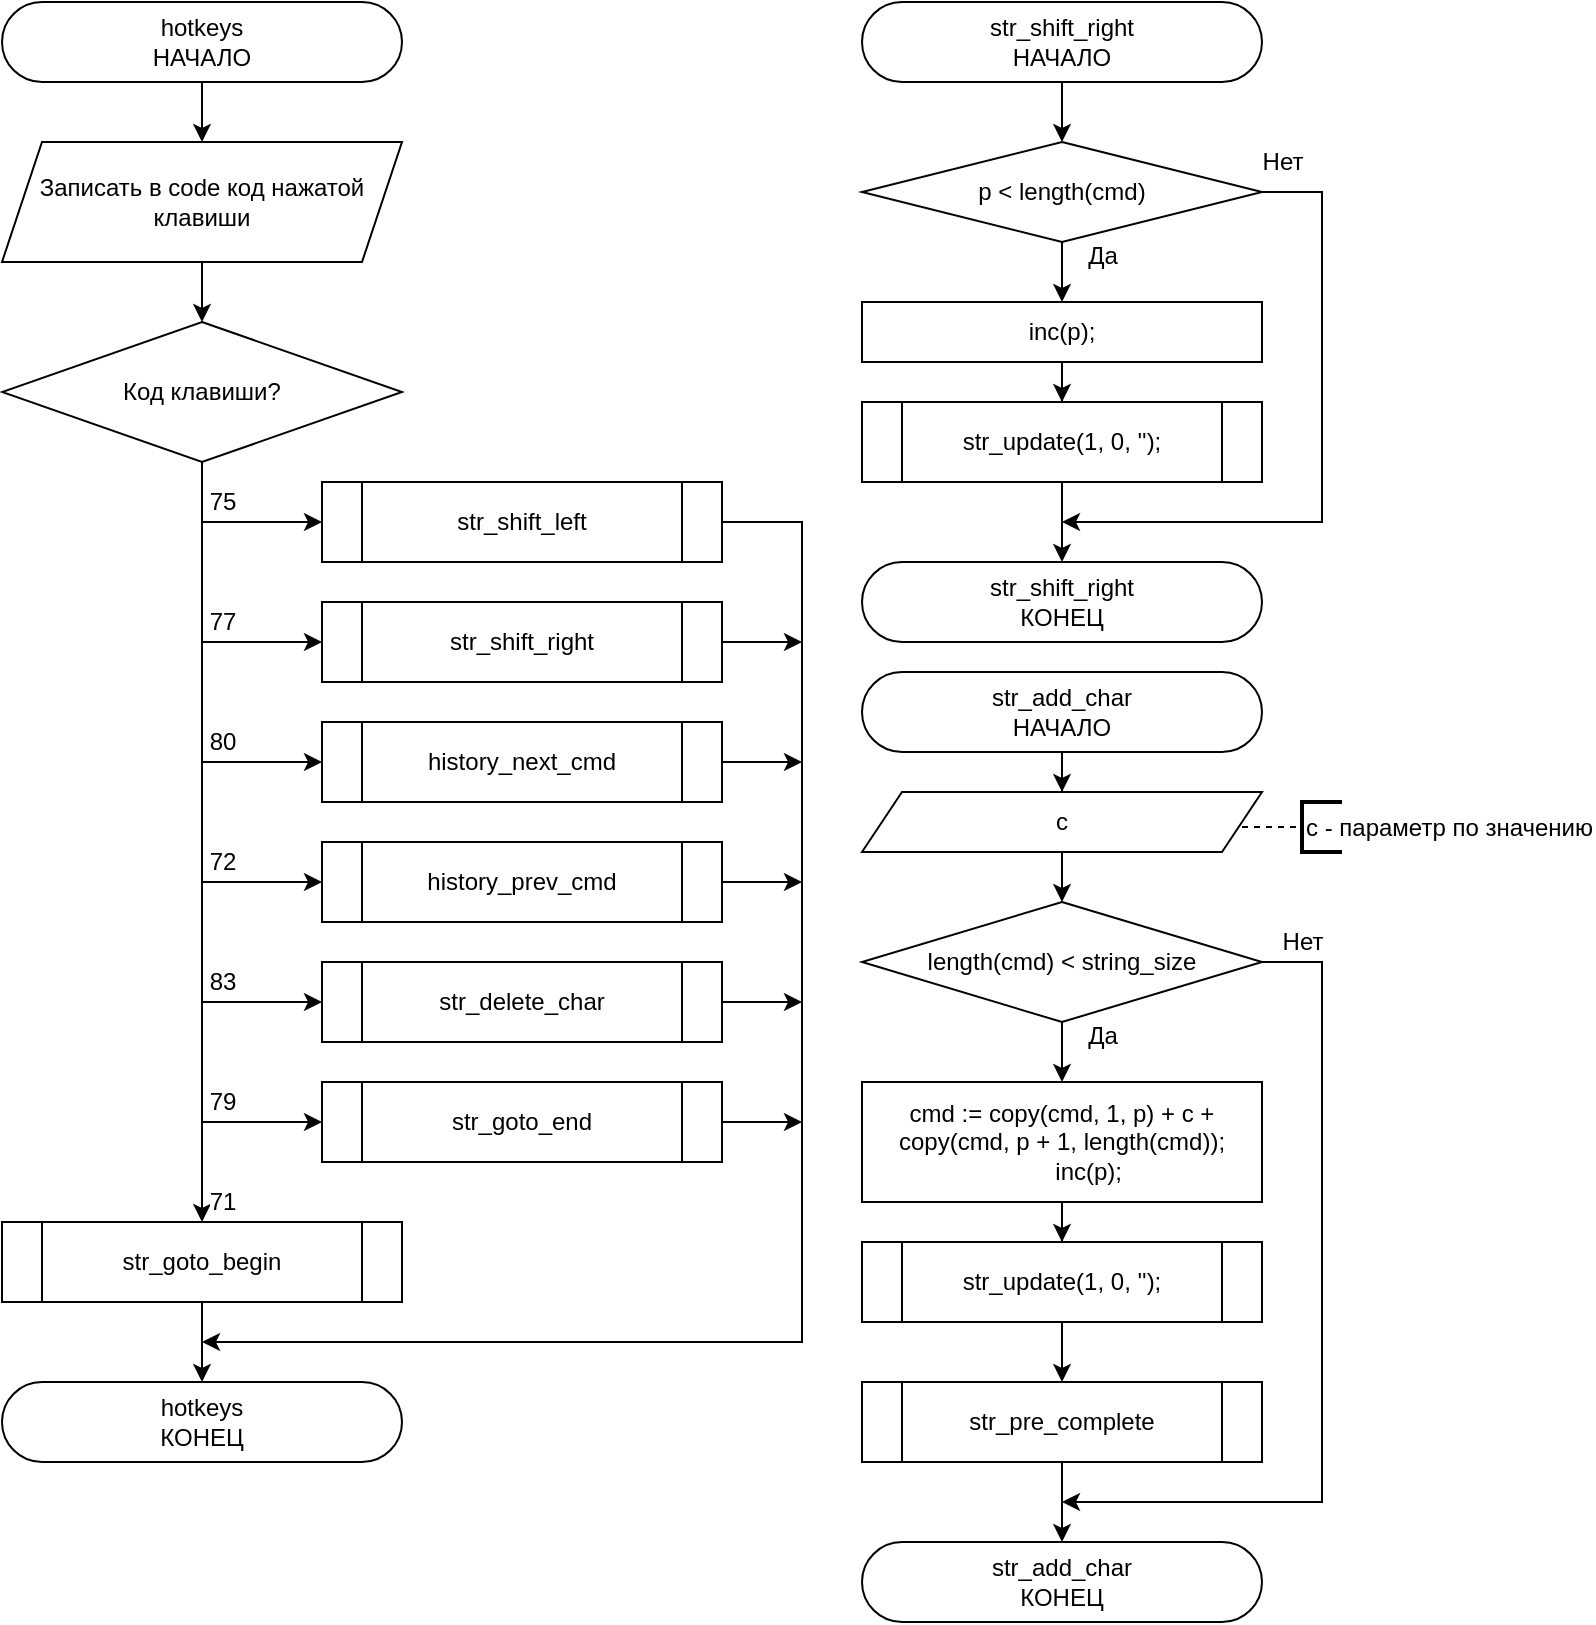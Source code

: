 <mxfile version="14.5.3" type="device"><diagram id="C5RBs43oDa-KdzZeNtuy" name="Page-1"><mxGraphModel dx="1102" dy="614" grid="1" gridSize="10" guides="1" tooltips="1" connect="1" arrows="1" fold="1" page="1" pageScale="1" pageWidth="827" pageHeight="1169" math="0" shadow="0"><root><mxCell id="WIyWlLk6GJQsqaUBKTNV-0"/><mxCell id="WIyWlLk6GJQsqaUBKTNV-1" parent="WIyWlLk6GJQsqaUBKTNV-0"/><mxCell id="KzKwYPVWLg2GgnaKYGOy-2" value="" style="edgeStyle=orthogonalEdgeStyle;rounded=0;orthogonalLoop=1;jettySize=auto;html=1;fontSize=12;" edge="1" parent="WIyWlLk6GJQsqaUBKTNV-1" source="KzKwYPVWLg2GgnaKYGOy-0" target="KzKwYPVWLg2GgnaKYGOy-1"><mxGeometry relative="1" as="geometry"/></mxCell><mxCell id="KzKwYPVWLg2GgnaKYGOy-0" value="hotkeys&lt;br style=&quot;font-size: 12px;&quot;&gt;НАЧАЛО" style="rounded=1;whiteSpace=wrap;html=1;arcSize=50;strokeWidth=1;fontSize=12;" vertex="1" parent="WIyWlLk6GJQsqaUBKTNV-1"><mxGeometry x="20" y="40" width="200" height="40" as="geometry"/></mxCell><mxCell id="KzKwYPVWLg2GgnaKYGOy-4" value="" style="edgeStyle=orthogonalEdgeStyle;rounded=0;orthogonalLoop=1;jettySize=auto;html=1;fontSize=12;" edge="1" parent="WIyWlLk6GJQsqaUBKTNV-1" source="KzKwYPVWLg2GgnaKYGOy-1" target="KzKwYPVWLg2GgnaKYGOy-3"><mxGeometry relative="1" as="geometry"/></mxCell><mxCell id="KzKwYPVWLg2GgnaKYGOy-1" value="Записать в&amp;nbsp;code код нажатой клавиши" style="shape=parallelogram;perimeter=parallelogramPerimeter;whiteSpace=wrap;html=1;fixedSize=1;strokeWidth=1;fontSize=12;" vertex="1" parent="WIyWlLk6GJQsqaUBKTNV-1"><mxGeometry x="20" y="110" width="200" height="60" as="geometry"/></mxCell><mxCell id="KzKwYPVWLg2GgnaKYGOy-6" value="71" style="edgeStyle=orthogonalEdgeStyle;rounded=0;orthogonalLoop=1;jettySize=auto;html=1;fontSize=12;" edge="1" parent="WIyWlLk6GJQsqaUBKTNV-1" source="KzKwYPVWLg2GgnaKYGOy-3" target="KzKwYPVWLg2GgnaKYGOy-5"><mxGeometry x="0.947" y="10" relative="1" as="geometry"><mxPoint as="offset"/></mxGeometry></mxCell><mxCell id="KzKwYPVWLg2GgnaKYGOy-3" value="Код клавиши?" style="rhombus;whiteSpace=wrap;html=1;strokeWidth=1;fontSize=12;" vertex="1" parent="WIyWlLk6GJQsqaUBKTNV-1"><mxGeometry x="20" y="200" width="200" height="70" as="geometry"/></mxCell><mxCell id="KzKwYPVWLg2GgnaKYGOy-20" value="" style="edgeStyle=orthogonalEdgeStyle;rounded=0;orthogonalLoop=1;jettySize=auto;html=1;fontSize=12;" edge="1" parent="WIyWlLk6GJQsqaUBKTNV-1" source="KzKwYPVWLg2GgnaKYGOy-5" target="KzKwYPVWLg2GgnaKYGOy-19"><mxGeometry relative="1" as="geometry"/></mxCell><mxCell id="KzKwYPVWLg2GgnaKYGOy-5" value="str_goto_begin" style="shape=process;whiteSpace=wrap;html=1;backgroundOutline=1;strokeWidth=1;fontSize=12;" vertex="1" parent="WIyWlLk6GJQsqaUBKTNV-1"><mxGeometry x="20" y="650" width="200" height="40" as="geometry"/></mxCell><mxCell id="KzKwYPVWLg2GgnaKYGOy-22" value="" style="edgeStyle=orthogonalEdgeStyle;rounded=0;orthogonalLoop=1;jettySize=auto;html=1;exitX=1;exitY=0.5;exitDx=0;exitDy=0;fontSize=12;" edge="1" parent="WIyWlLk6GJQsqaUBKTNV-1" source="KzKwYPVWLg2GgnaKYGOy-7"><mxGeometry relative="1" as="geometry"><mxPoint x="120" y="710" as="targetPoint"/><Array as="points"><mxPoint x="420" y="300"/><mxPoint x="420" y="710"/></Array></mxGeometry></mxCell><mxCell id="KzKwYPVWLg2GgnaKYGOy-7" value="str_shift_left" style="shape=process;whiteSpace=wrap;html=1;backgroundOutline=1;fontSize=12;" vertex="1" parent="WIyWlLk6GJQsqaUBKTNV-1"><mxGeometry x="180" y="280" width="200" height="40" as="geometry"/></mxCell><mxCell id="KzKwYPVWLg2GgnaKYGOy-8" value="75" style="endArrow=classic;html=1;entryX=0;entryY=0.5;entryDx=0;entryDy=0;fontSize=12;" edge="1" parent="WIyWlLk6GJQsqaUBKTNV-1" target="KzKwYPVWLg2GgnaKYGOy-7"><mxGeometry x="-0.667" y="10" width="50" height="50" relative="1" as="geometry"><mxPoint x="120" y="300" as="sourcePoint"/><mxPoint x="420" y="290" as="targetPoint"/><mxPoint as="offset"/></mxGeometry></mxCell><mxCell id="KzKwYPVWLg2GgnaKYGOy-24" value="" style="edgeStyle=orthogonalEdgeStyle;rounded=0;orthogonalLoop=1;jettySize=auto;html=1;fontSize=12;" edge="1" parent="WIyWlLk6GJQsqaUBKTNV-1" source="KzKwYPVWLg2GgnaKYGOy-9"><mxGeometry relative="1" as="geometry"><mxPoint x="420" y="360" as="targetPoint"/></mxGeometry></mxCell><mxCell id="KzKwYPVWLg2GgnaKYGOy-9" value="str_shift_right" style="shape=process;whiteSpace=wrap;html=1;backgroundOutline=1;fontSize=12;" vertex="1" parent="WIyWlLk6GJQsqaUBKTNV-1"><mxGeometry x="180" y="340" width="200" height="40" as="geometry"/></mxCell><mxCell id="KzKwYPVWLg2GgnaKYGOy-10" value="77" style="endArrow=classic;html=1;entryX=0;entryY=0.5;entryDx=0;entryDy=0;fontSize=12;" edge="1" parent="WIyWlLk6GJQsqaUBKTNV-1" target="KzKwYPVWLg2GgnaKYGOy-9"><mxGeometry x="-0.667" y="10" width="50" height="50" relative="1" as="geometry"><mxPoint x="120" y="360" as="sourcePoint"/><mxPoint x="420" y="350" as="targetPoint"/><mxPoint as="offset"/></mxGeometry></mxCell><mxCell id="KzKwYPVWLg2GgnaKYGOy-26" value="" style="edgeStyle=orthogonalEdgeStyle;rounded=0;orthogonalLoop=1;jettySize=auto;html=1;fontSize=12;" edge="1" parent="WIyWlLk6GJQsqaUBKTNV-1" source="KzKwYPVWLg2GgnaKYGOy-11"><mxGeometry relative="1" as="geometry"><mxPoint x="420" y="420" as="targetPoint"/></mxGeometry></mxCell><mxCell id="KzKwYPVWLg2GgnaKYGOy-11" value="history_next_cmd" style="shape=process;whiteSpace=wrap;html=1;backgroundOutline=1;fontSize=12;" vertex="1" parent="WIyWlLk6GJQsqaUBKTNV-1"><mxGeometry x="180" y="400" width="200" height="40" as="geometry"/></mxCell><mxCell id="KzKwYPVWLg2GgnaKYGOy-12" value="80" style="endArrow=classic;html=1;entryX=0;entryY=0.5;entryDx=0;entryDy=0;fontSize=12;" edge="1" parent="WIyWlLk6GJQsqaUBKTNV-1" target="KzKwYPVWLg2GgnaKYGOy-11"><mxGeometry x="-0.667" y="10" width="50" height="50" relative="1" as="geometry"><mxPoint x="120" y="420" as="sourcePoint"/><mxPoint x="420" y="410" as="targetPoint"/><mxPoint as="offset"/></mxGeometry></mxCell><mxCell id="KzKwYPVWLg2GgnaKYGOy-28" value="" style="edgeStyle=orthogonalEdgeStyle;rounded=0;orthogonalLoop=1;jettySize=auto;html=1;fontSize=12;" edge="1" parent="WIyWlLk6GJQsqaUBKTNV-1" source="KzKwYPVWLg2GgnaKYGOy-13"><mxGeometry relative="1" as="geometry"><mxPoint x="420" y="480" as="targetPoint"/></mxGeometry></mxCell><mxCell id="KzKwYPVWLg2GgnaKYGOy-13" value="history_prev_cmd" style="shape=process;whiteSpace=wrap;html=1;backgroundOutline=1;fontSize=12;" vertex="1" parent="WIyWlLk6GJQsqaUBKTNV-1"><mxGeometry x="180" y="460" width="200" height="40" as="geometry"/></mxCell><mxCell id="KzKwYPVWLg2GgnaKYGOy-14" value="72" style="endArrow=classic;html=1;entryX=0;entryY=0.5;entryDx=0;entryDy=0;fontSize=12;" edge="1" parent="WIyWlLk6GJQsqaUBKTNV-1" target="KzKwYPVWLg2GgnaKYGOy-13"><mxGeometry x="-0.667" y="10" width="50" height="50" relative="1" as="geometry"><mxPoint x="120" y="480" as="sourcePoint"/><mxPoint x="420" y="470" as="targetPoint"/><mxPoint as="offset"/></mxGeometry></mxCell><mxCell id="KzKwYPVWLg2GgnaKYGOy-30" value="" style="edgeStyle=orthogonalEdgeStyle;rounded=0;orthogonalLoop=1;jettySize=auto;html=1;fontSize=12;" edge="1" parent="WIyWlLk6GJQsqaUBKTNV-1" source="KzKwYPVWLg2GgnaKYGOy-15"><mxGeometry relative="1" as="geometry"><mxPoint x="420" y="540" as="targetPoint"/></mxGeometry></mxCell><mxCell id="KzKwYPVWLg2GgnaKYGOy-15" value="str_delete_char" style="shape=process;whiteSpace=wrap;html=1;backgroundOutline=1;fontSize=12;" vertex="1" parent="WIyWlLk6GJQsqaUBKTNV-1"><mxGeometry x="180" y="520" width="200" height="40" as="geometry"/></mxCell><mxCell id="KzKwYPVWLg2GgnaKYGOy-16" value="83" style="endArrow=classic;html=1;entryX=0;entryY=0.5;entryDx=0;entryDy=0;fontSize=12;" edge="1" parent="WIyWlLk6GJQsqaUBKTNV-1" target="KzKwYPVWLg2GgnaKYGOy-15"><mxGeometry x="-0.667" y="10" width="50" height="50" relative="1" as="geometry"><mxPoint x="120" y="540" as="sourcePoint"/><mxPoint x="420" y="530" as="targetPoint"/><mxPoint as="offset"/></mxGeometry></mxCell><mxCell id="KzKwYPVWLg2GgnaKYGOy-32" value="" style="edgeStyle=orthogonalEdgeStyle;rounded=0;orthogonalLoop=1;jettySize=auto;html=1;fontSize=12;" edge="1" parent="WIyWlLk6GJQsqaUBKTNV-1" source="KzKwYPVWLg2GgnaKYGOy-17"><mxGeometry relative="1" as="geometry"><mxPoint x="420" y="600" as="targetPoint"/></mxGeometry></mxCell><mxCell id="KzKwYPVWLg2GgnaKYGOy-17" value="str_goto_end" style="shape=process;whiteSpace=wrap;html=1;backgroundOutline=1;fontSize=12;" vertex="1" parent="WIyWlLk6GJQsqaUBKTNV-1"><mxGeometry x="180" y="580" width="200" height="40" as="geometry"/></mxCell><mxCell id="KzKwYPVWLg2GgnaKYGOy-18" value="79" style="endArrow=classic;html=1;entryX=0;entryY=0.5;entryDx=0;entryDy=0;fontSize=12;" edge="1" parent="WIyWlLk6GJQsqaUBKTNV-1" target="KzKwYPVWLg2GgnaKYGOy-17"><mxGeometry x="-0.667" y="10" width="50" height="50" relative="1" as="geometry"><mxPoint x="120" y="600" as="sourcePoint"/><mxPoint x="420" y="590" as="targetPoint"/><mxPoint as="offset"/></mxGeometry></mxCell><mxCell id="KzKwYPVWLg2GgnaKYGOy-19" value="hotkeys&lt;br style=&quot;font-size: 12px;&quot;&gt;КОНЕЦ" style="rounded=1;whiteSpace=wrap;html=1;arcSize=50;strokeWidth=1;fontSize=12;" vertex="1" parent="WIyWlLk6GJQsqaUBKTNV-1"><mxGeometry x="20" y="730" width="200" height="40" as="geometry"/></mxCell><mxCell id="KzKwYPVWLg2GgnaKYGOy-37" value="" style="edgeStyle=orthogonalEdgeStyle;rounded=0;orthogonalLoop=1;jettySize=auto;html=1;fontSize=12;" edge="1" parent="WIyWlLk6GJQsqaUBKTNV-1" source="KzKwYPVWLg2GgnaKYGOy-33" target="KzKwYPVWLg2GgnaKYGOy-36"><mxGeometry relative="1" as="geometry"/></mxCell><mxCell id="KzKwYPVWLg2GgnaKYGOy-33" value="str_shift_right&lt;br style=&quot;font-size: 12px;&quot;&gt;НАЧАЛО" style="rounded=1;whiteSpace=wrap;html=1;arcSize=50;strokeWidth=1;fontSize=12;" vertex="1" parent="WIyWlLk6GJQsqaUBKTNV-1"><mxGeometry x="450" y="40" width="200" height="40" as="geometry"/></mxCell><mxCell id="KzKwYPVWLg2GgnaKYGOy-39" value="Да" style="edgeStyle=orthogonalEdgeStyle;rounded=0;orthogonalLoop=1;jettySize=auto;html=1;fontSize=12;" edge="1" parent="WIyWlLk6GJQsqaUBKTNV-1" source="KzKwYPVWLg2GgnaKYGOy-36" target="KzKwYPVWLg2GgnaKYGOy-38"><mxGeometry x="-0.733" y="20" relative="1" as="geometry"><mxPoint as="offset"/></mxGeometry></mxCell><mxCell id="KzKwYPVWLg2GgnaKYGOy-46" value="Нет" style="edgeStyle=orthogonalEdgeStyle;rounded=0;orthogonalLoop=1;jettySize=auto;html=1;exitX=1;exitY=0.5;exitDx=0;exitDy=0;fontSize=12;" edge="1" parent="WIyWlLk6GJQsqaUBKTNV-1" source="KzKwYPVWLg2GgnaKYGOy-36"><mxGeometry x="-0.939" y="15" relative="1" as="geometry"><mxPoint x="550" y="300" as="targetPoint"/><Array as="points"><mxPoint x="680" y="135"/><mxPoint x="680" y="300"/></Array><mxPoint as="offset"/></mxGeometry></mxCell><mxCell id="KzKwYPVWLg2GgnaKYGOy-36" value="p &amp;lt; length(cmd)" style="rhombus;whiteSpace=wrap;html=1;fontSize=12;" vertex="1" parent="WIyWlLk6GJQsqaUBKTNV-1"><mxGeometry x="450" y="110" width="200" height="50" as="geometry"/></mxCell><mxCell id="KzKwYPVWLg2GgnaKYGOy-41" value="" style="edgeStyle=orthogonalEdgeStyle;rounded=0;orthogonalLoop=1;jettySize=auto;html=1;fontSize=12;" edge="1" parent="WIyWlLk6GJQsqaUBKTNV-1" source="KzKwYPVWLg2GgnaKYGOy-38" target="KzKwYPVWLg2GgnaKYGOy-40"><mxGeometry relative="1" as="geometry"/></mxCell><mxCell id="KzKwYPVWLg2GgnaKYGOy-38" value="inc(p);" style="whiteSpace=wrap;html=1;fontSize=12;" vertex="1" parent="WIyWlLk6GJQsqaUBKTNV-1"><mxGeometry x="450" y="190" width="200" height="30" as="geometry"/></mxCell><mxCell id="KzKwYPVWLg2GgnaKYGOy-44" value="" style="edgeStyle=orthogonalEdgeStyle;rounded=0;orthogonalLoop=1;jettySize=auto;html=1;fontSize=12;" edge="1" parent="WIyWlLk6GJQsqaUBKTNV-1" source="KzKwYPVWLg2GgnaKYGOy-40" target="KzKwYPVWLg2GgnaKYGOy-43"><mxGeometry relative="1" as="geometry"/></mxCell><mxCell id="KzKwYPVWLg2GgnaKYGOy-40" value="str_update(1, 0, '');" style="shape=process;whiteSpace=wrap;html=1;backgroundOutline=1;fontSize=12;" vertex="1" parent="WIyWlLk6GJQsqaUBKTNV-1"><mxGeometry x="450" y="240" width="200" height="40" as="geometry"/></mxCell><mxCell id="KzKwYPVWLg2GgnaKYGOy-43" value="str_shift_right&lt;br style=&quot;font-size: 12px;&quot;&gt;КОНЕЦ" style="rounded=1;whiteSpace=wrap;html=1;arcSize=50;strokeWidth=1;fontSize=12;" vertex="1" parent="WIyWlLk6GJQsqaUBKTNV-1"><mxGeometry x="450" y="320" width="200" height="40" as="geometry"/></mxCell><mxCell id="KzKwYPVWLg2GgnaKYGOy-49" value="" style="edgeStyle=orthogonalEdgeStyle;rounded=0;orthogonalLoop=1;jettySize=auto;html=1;fontSize=12;" edge="1" parent="WIyWlLk6GJQsqaUBKTNV-1" source="KzKwYPVWLg2GgnaKYGOy-47" target="KzKwYPVWLg2GgnaKYGOy-48"><mxGeometry relative="1" as="geometry"/></mxCell><mxCell id="KzKwYPVWLg2GgnaKYGOy-47" value="str_add_char&lt;br style=&quot;font-size: 12px;&quot;&gt;НАЧАЛО" style="rounded=1;whiteSpace=wrap;html=1;arcSize=50;strokeWidth=1;fontSize=12;" vertex="1" parent="WIyWlLk6GJQsqaUBKTNV-1"><mxGeometry x="450" y="375" width="200" height="40" as="geometry"/></mxCell><mxCell id="KzKwYPVWLg2GgnaKYGOy-55" value="" style="edgeStyle=orthogonalEdgeStyle;rounded=0;orthogonalLoop=1;jettySize=auto;html=1;fontSize=12;" edge="1" parent="WIyWlLk6GJQsqaUBKTNV-1" source="KzKwYPVWLg2GgnaKYGOy-48" target="KzKwYPVWLg2GgnaKYGOy-54"><mxGeometry relative="1" as="geometry"/></mxCell><mxCell id="KzKwYPVWLg2GgnaKYGOy-48" value="с" style="shape=parallelogram;perimeter=parallelogramPerimeter;whiteSpace=wrap;html=1;fixedSize=1;fontSize=12;" vertex="1" parent="WIyWlLk6GJQsqaUBKTNV-1"><mxGeometry x="450" y="435" width="200" height="30" as="geometry"/></mxCell><mxCell id="KzKwYPVWLg2GgnaKYGOy-50" value="" style="endArrow=none;dashed=1;html=1;exitX=1;exitY=0.5;exitDx=0;exitDy=0;fontSize=12;" edge="1" parent="WIyWlLk6GJQsqaUBKTNV-1"><mxGeometry width="50" height="50" relative="1" as="geometry"><mxPoint x="640" y="452.5" as="sourcePoint"/><mxPoint x="670" y="452.5" as="targetPoint"/></mxGeometry></mxCell><mxCell id="KzKwYPVWLg2GgnaKYGOy-51" value="с - параметр по значению" style="strokeWidth=2;html=1;shape=mxgraph.flowchart.annotation_1;align=left;pointerEvents=1;fontSize=12;" vertex="1" parent="WIyWlLk6GJQsqaUBKTNV-1"><mxGeometry x="670" y="440" width="20" height="25" as="geometry"/></mxCell><mxCell id="KzKwYPVWLg2GgnaKYGOy-57" value="Да" style="edgeStyle=orthogonalEdgeStyle;rounded=0;orthogonalLoop=1;jettySize=auto;html=1;fontSize=12;" edge="1" parent="WIyWlLk6GJQsqaUBKTNV-1" source="KzKwYPVWLg2GgnaKYGOy-54" target="KzKwYPVWLg2GgnaKYGOy-56"><mxGeometry x="-0.75" y="20" relative="1" as="geometry"><mxPoint as="offset"/></mxGeometry></mxCell><mxCell id="KzKwYPVWLg2GgnaKYGOy-66" value="Нет" style="edgeStyle=orthogonalEdgeStyle;rounded=0;orthogonalLoop=1;jettySize=auto;html=1;fontSize=12;exitX=1;exitY=0.5;exitDx=0;exitDy=0;" edge="1" parent="WIyWlLk6GJQsqaUBKTNV-1" source="KzKwYPVWLg2GgnaKYGOy-54"><mxGeometry x="-0.907" y="10" relative="1" as="geometry"><mxPoint x="550" y="790" as="targetPoint"/><Array as="points"><mxPoint x="680" y="520"/><mxPoint x="680" y="790"/></Array><mxPoint as="offset"/></mxGeometry></mxCell><mxCell id="KzKwYPVWLg2GgnaKYGOy-54" value="length(cmd) &amp;lt; string_size" style="rhombus;whiteSpace=wrap;html=1;fontSize=12;" vertex="1" parent="WIyWlLk6GJQsqaUBKTNV-1"><mxGeometry x="450" y="490" width="200" height="60" as="geometry"/></mxCell><mxCell id="KzKwYPVWLg2GgnaKYGOy-59" value="" style="edgeStyle=orthogonalEdgeStyle;rounded=0;orthogonalLoop=1;jettySize=auto;html=1;fontSize=12;" edge="1" parent="WIyWlLk6GJQsqaUBKTNV-1" source="KzKwYPVWLg2GgnaKYGOy-56" target="KzKwYPVWLg2GgnaKYGOy-58"><mxGeometry relative="1" as="geometry"/></mxCell><mxCell id="KzKwYPVWLg2GgnaKYGOy-56" value="&lt;div&gt;cmd := copy(cmd, 1, p) + c + copy(cmd, p + 1, length(cmd));&lt;/div&gt;&lt;div&gt;&amp;nbsp; &amp;nbsp; &amp;nbsp; &amp;nbsp; inc(p);&lt;/div&gt;" style="whiteSpace=wrap;html=1;fontSize=12;" vertex="1" parent="WIyWlLk6GJQsqaUBKTNV-1"><mxGeometry x="450" y="580" width="200" height="60" as="geometry"/></mxCell><mxCell id="KzKwYPVWLg2GgnaKYGOy-61" value="" style="edgeStyle=orthogonalEdgeStyle;rounded=0;orthogonalLoop=1;jettySize=auto;html=1;fontSize=12;" edge="1" parent="WIyWlLk6GJQsqaUBKTNV-1" source="KzKwYPVWLg2GgnaKYGOy-58" target="KzKwYPVWLg2GgnaKYGOy-60"><mxGeometry relative="1" as="geometry"/></mxCell><mxCell id="KzKwYPVWLg2GgnaKYGOy-58" value="str_update(1, 0, '');" style="shape=process;whiteSpace=wrap;html=1;backgroundOutline=1;" vertex="1" parent="WIyWlLk6GJQsqaUBKTNV-1"><mxGeometry x="450" y="660" width="200" height="40" as="geometry"/></mxCell><mxCell id="KzKwYPVWLg2GgnaKYGOy-64" value="" style="edgeStyle=orthogonalEdgeStyle;rounded=0;orthogonalLoop=1;jettySize=auto;html=1;fontSize=12;" edge="1" parent="WIyWlLk6GJQsqaUBKTNV-1" source="KzKwYPVWLg2GgnaKYGOy-60" target="KzKwYPVWLg2GgnaKYGOy-63"><mxGeometry relative="1" as="geometry"/></mxCell><mxCell id="KzKwYPVWLg2GgnaKYGOy-60" value="str_pre_complete" style="shape=process;whiteSpace=wrap;html=1;backgroundOutline=1;" vertex="1" parent="WIyWlLk6GJQsqaUBKTNV-1"><mxGeometry x="450" y="730" width="200" height="40" as="geometry"/></mxCell><mxCell id="KzKwYPVWLg2GgnaKYGOy-63" value="str_add_char&lt;br style=&quot;font-size: 12px&quot;&gt;КОНЕЦ" style="rounded=1;whiteSpace=wrap;html=1;arcSize=50;strokeWidth=1;fontSize=12;" vertex="1" parent="WIyWlLk6GJQsqaUBKTNV-1"><mxGeometry x="450" y="810" width="200" height="40" as="geometry"/></mxCell></root></mxGraphModel></diagram></mxfile>